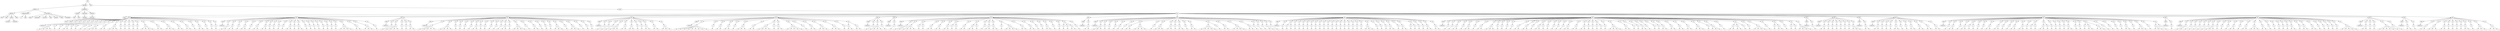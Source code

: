 digraph Tree {
	"t0" [label = "TEI"];
	"t1" [label = "teiHeader"];
	"t2" [label = "fileDesc"];
	"t3" [label = "titleStmt"];
	"t4" [label = "title"];
	"t5" [label = "title"];
	"t6" [label = "author"];
	"t7" [label = "surname"];
	"t8" [label = "forename"];
	"t9" [label = "date"];
	"t10" [label = "publicationStmt"];
	"t11" [label = "p"];
	"t12" [label = "idno"];
	"t13" [label = "sourceDesc"];
	"t14" [label = "genre"];
	"t15" [label = "inspiration"];
	"t16" [label = "structure"];
	"t17" [label = "type"];
	"t18" [label = "periode"];
	"t19" [label = "taille"];
	"t20" [label = "permalien"];
	"t21" [label = "profileDesc"];
	"t22" [label = "creation"];
	"t23" [label = "date"];
	"t24" [label = "date"];
	"t25" [label = "langUsage"];
	"t26" [label = "language"];
	"t27" [label = "textClass"];
	"t28" [label = "keywords"];
	"t29" [label = "term"];
	"t30" [label = "text"];
	"t31" [label = "body"];
	"t32" [label = "div1"];
	"t33" [label = "head"];
	"t34" [label = "div2"];
	"t35" [label = "head"];
	"t36" [label = "listPerson"];
	"t37" [label = "sp"];
	"t38" [label = "p"];
	"t39" [label = "s"];
	"t40" [label = "s"];
	"t41" [label = "s"];
	"t42" [label = "s"];
	"t43" [label = "sp"];
	"t44" [label = "p"];
	"t45" [label = "s"];
	"t46" [label = "sp"];
	"t47" [label = "p"];
	"t48" [label = "s"];
	"t49" [label = "sp"];
	"t50" [label = "p"];
	"t51" [label = "s"];
	"t52" [label = "s"];
	"t53" [label = "sp"];
	"t54" [label = "p"];
	"t55" [label = "s"];
	"t56" [label = "sp"];
	"t57" [label = "p"];
	"t58" [label = "s"];
	"t59" [label = "sp"];
	"t60" [label = "p"];
	"t61" [label = "s"];
	"t62" [label = "sp"];
	"t63" [label = "p"];
	"t64" [label = "s"];
	"t65" [label = "sp"];
	"t66" [label = "p"];
	"t67" [label = "s"];
	"t68" [label = "s"];
	"t69" [label = "s"];
	"t70" [label = "sp"];
	"t71" [label = "p"];
	"t72" [label = "s"];
	"t73" [label = "s"];
	"t74" [label = "sp"];
	"t75" [label = "p"];
	"t76" [label = "s"];
	"t77" [label = "s"];
	"t78" [label = "s"];
	"t79" [label = "sp"];
	"t80" [label = "p"];
	"t81" [label = "s"];
	"t82" [label = "sp"];
	"t83" [label = "p"];
	"t84" [label = "s"];
	"t85" [label = "sp"];
	"t86" [label = "p"];
	"t87" [label = "s"];
	"t88" [label = "sp"];
	"t89" [label = "p"];
	"t90" [label = "s"];
	"t91" [label = "sp"];
	"t92" [label = "p"];
	"t93" [label = "s"];
	"t94" [label = "sp"];
	"t95" [label = "p"];
	"t96" [label = "s"];
	"t97" [label = "s"];
	"t98" [label = "s"];
	"t99" [label = "s"];
	"t100" [label = "sp"];
	"t101" [label = "p"];
	"t102" [label = "s"];
	"t103" [label = "s"];
	"t104" [label = "sp"];
	"t105" [label = "p"];
	"t106" [label = "s"];
	"t107" [label = "s"];
	"t108" [label = "s"];
	"t109" [label = "sp"];
	"t110" [label = "p"];
	"t111" [label = "s"];
	"t112" [label = "s"];
	"t113" [label = "sp"];
	"t114" [label = "p"];
	"t115" [label = "s"];
	"t116" [label = "s"];
	"t117" [label = "sp"];
	"t118" [label = "p"];
	"t119" [label = "s"];
	"t120" [label = "sp"];
	"t121" [label = "p"];
	"t122" [label = "s"];
	"t123" [label = "s"];
	"t124" [label = "sp"];
	"t125" [label = "p"];
	"t126" [label = "s"];
	"t127" [label = "sp"];
	"t128" [label = "p"];
	"t129" [label = "s"];
	"t130" [label = "sp"];
	"t131" [label = "p"];
	"t132" [label = "s"];
	"t133" [label = "div2"];
	"t134" [label = "head"];
	"t135" [label = "listPerson"];
	"t136" [label = "sp"];
	"t137" [label = "p"];
	"t138" [label = "s"];
	"t139" [label = "s"];
	"t140" [label = "sp"];
	"t141" [label = "p"];
	"t142" [label = "s"];
	"t143" [label = "s"];
	"t144" [label = "sp"];
	"t145" [label = "p"];
	"t146" [label = "s"];
	"t147" [label = "sp"];
	"t148" [label = "p"];
	"t149" [label = "s"];
	"t150" [label = "s"];
	"t151" [label = "sp"];
	"t152" [label = "p"];
	"t153" [label = "s"];
	"t154" [label = "sp"];
	"t155" [label = "p"];
	"t156" [label = "s"];
	"t157" [label = "s"];
	"t158" [label = "sp"];
	"t159" [label = "p"];
	"t160" [label = "s"];
	"t161" [label = "s"];
	"t162" [label = "sp"];
	"t163" [label = "p"];
	"t164" [label = "s"];
	"t165" [label = "sp"];
	"t166" [label = "p"];
	"t167" [label = "s"];
	"t168" [label = "sp"];
	"t169" [label = "p"];
	"t170" [label = "s"];
	"t171" [label = "sp"];
	"t172" [label = "p"];
	"t173" [label = "s"];
	"t174" [label = "sp"];
	"t175" [label = "p"];
	"t176" [label = "s"];
	"t177" [label = "s"];
	"t178" [label = "sp"];
	"t179" [label = "p"];
	"t180" [label = "s"];
	"t181" [label = "sp"];
	"t182" [label = "p"];
	"t183" [label = "s"];
	"t184" [label = "s"];
	"t185" [label = "sp"];
	"t186" [label = "p"];
	"t187" [label = "s"];
	"t188" [label = "sp"];
	"t189" [label = "p"];
	"t190" [label = "s"];
	"t191" [label = "sp"];
	"t192" [label = "p"];
	"t193" [label = "s"];
	"t194" [label = "sp"];
	"t195" [label = "p"];
	"t196" [label = "s"];
	"t197" [label = "sp"];
	"t198" [label = "p"];
	"t199" [label = "s"];
	"t200" [label = "sp"];
	"t201" [label = "p"];
	"t202" [label = "s"];
	"t203" [label = "sp"];
	"t204" [label = "p"];
	"t205" [label = "s"];
	"t206" [label = "sp"];
	"t207" [label = "p"];
	"t208" [label = "s"];
	"t209" [label = "sp"];
	"t210" [label = "p"];
	"t211" [label = "s"];
	"t212" [label = "s"];
	"t213" [label = "s"];
	"t214" [label = "s"];
	"t215" [label = "sp"];
	"t216" [label = "p"];
	"t217" [label = "s"];
	"t218" [label = "s"];
	"t219" [label = "sp"];
	"t220" [label = "p"];
	"t221" [label = "s"];
	"t222" [label = "s"];
	"t223" [label = "s"];
	"t224" [label = "sp"];
	"t225" [label = "p"];
	"t226" [label = "s"];
	"t227" [label = "div2"];
	"t228" [label = "head"];
	"t229" [label = "listPerson"];
	"t230" [label = "sp"];
	"t231" [label = "p"];
	"t232" [label = "s"];
	"t233" [label = "sp"];
	"t234" [label = "p"];
	"t235" [label = "s"];
	"t236" [label = "s"];
	"t237" [label = "s"];
	"t238" [label = "s"];
	"t239" [label = "sp"];
	"t240" [label = "p"];
	"t241" [label = "s"];
	"t242" [label = "sp"];
	"t243" [label = "p"];
	"t244" [label = "s"];
	"t245" [label = "sp"];
	"t246" [label = "p"];
	"t247" [label = "s"];
	"t248" [label = "s"];
	"t249" [label = "div2"];
	"t250" [label = "head"];
	"t251" [label = "listPerson"];
	"t252" [label = "sp"];
	"t253" [label = "p"];
	"t254" [label = "s"];
	"t255" [label = "s"];
	"t256" [label = "s"];
	"t257" [label = "s"];
	"t258" [label = "s"];
	"t259" [label = "sp"];
	"t260" [label = "p"];
	"t261" [label = "s"];
	"t262" [label = "s"];
	"t263" [label = "s"];
	"t264" [label = "s"];
	"t265" [label = "sp"];
	"t266" [label = "p"];
	"t267" [label = "s"];
	"t268" [label = "sp"];
	"t269" [label = "p"];
	"t270" [label = "s"];
	"t271" [label = "sp"];
	"t272" [label = "p"];
	"t273" [label = "s"];
	"t274" [label = "sp"];
	"t275" [label = "p"];
	"t276" [label = "s"];
	"t277" [label = "sp"];
	"t278" [label = "p"];
	"t279" [label = "s"];
	"t280" [label = "s"];
	"t281" [label = "sp"];
	"t282" [label = "p"];
	"t283" [label = "s"];
	"t284" [label = "sp"];
	"t285" [label = "p"];
	"t286" [label = "s"];
	"t287" [label = "sp"];
	"t288" [label = "p"];
	"t289" [label = "s"];
	"t290" [label = "sp"];
	"t291" [label = "p"];
	"t292" [label = "s"];
	"t293" [label = "sp"];
	"t294" [label = "p"];
	"t295" [label = "s"];
	"t296" [label = "sp"];
	"t297" [label = "p"];
	"t298" [label = "s"];
	"t299" [label = "s"];
	"t300" [label = "sp"];
	"t301" [label = "p"];
	"t302" [label = "s"];
	"t303" [label = "sp"];
	"t304" [label = "p"];
	"t305" [label = "s"];
	"t306" [label = "s"];
	"t307" [label = "s"];
	"t308" [label = "s"];
	"t309" [label = "sp"];
	"t310" [label = "p"];
	"t311" [label = "s"];
	"t312" [label = "sp"];
	"t313" [label = "p"];
	"t314" [label = "s"];
	"t315" [label = "s"];
	"t316" [label = "sp"];
	"t317" [label = "p"];
	"t318" [label = "s"];
	"t319" [label = "sp"];
	"t320" [label = "p"];
	"t321" [label = "s"];
	"t322" [label = "sp"];
	"t323" [label = "p"];
	"t324" [label = "s"];
	"t325" [label = "sp"];
	"t326" [label = "p"];
	"t327" [label = "s"];
	"t328" [label = "s"];
	"t329" [label = "s"];
	"t330" [label = "sp"];
	"t331" [label = "p"];
	"t332" [label = "s"];
	"t333" [label = "sp"];
	"t334" [label = "p"];
	"t335" [label = "s"];
	"t336" [label = "s"];
	"t337" [label = "s"];
	"t338" [label = "sp"];
	"t339" [label = "p"];
	"t340" [label = "s"];
	"t341" [label = "sp"];
	"t342" [label = "p"];
	"t343" [label = "s"];
	"t344" [label = "sp"];
	"t345" [label = "p"];
	"t346" [label = "s"];
	"t347" [label = "div2"];
	"t348" [label = "head"];
	"t349" [label = "listPerson"];
	"t350" [label = "sp"];
	"t351" [label = "p"];
	"t352" [label = "s"];
	"t353" [label = "sp"];
	"t354" [label = "p"];
	"t355" [label = "s"];
	"t356" [label = "sp"];
	"t357" [label = "p"];
	"t358" [label = "s"];
	"t359" [label = "sp"];
	"t360" [label = "p"];
	"t361" [label = "s"];
	"t362" [label = "s"];
	"t363" [label = "s"];
	"t364" [label = "sp"];
	"t365" [label = "p"];
	"t366" [label = "s"];
	"t367" [label = "s"];
	"t368" [label = "sp"];
	"t369" [label = "p"];
	"t370" [label = "s"];
	"t371" [label = "s"];
	"t372" [label = "sp"];
	"t373" [label = "p"];
	"t374" [label = "s"];
	"t375" [label = "sp"];
	"t376" [label = "p"];
	"t377" [label = "s"];
	"t378" [label = "sp"];
	"t379" [label = "p"];
	"t380" [label = "s"];
	"t381" [label = "s"];
	"t382" [label = "sp"];
	"t383" [label = "p"];
	"t384" [label = "s"];
	"t385" [label = "s"];
	"t386" [label = "sp"];
	"t387" [label = "p"];
	"t388" [label = "s"];
	"t389" [label = "s"];
	"t390" [label = "s"];
	"t391" [label = "div2"];
	"t392" [label = "head"];
	"t393" [label = "listPerson"];
	"t394" [label = "sp"];
	"t395" [label = "p"];
	"t396" [label = "s"];
	"t397" [label = "s"];
	"t398" [label = "s"];
	"t399" [label = "s"];
	"t400" [label = "s"];
	"t401" [label = "s"];
	"t402" [label = "s"];
	"t403" [label = "s"];
	"t404" [label = "s"];
	"t405" [label = "sp"];
	"t406" [label = "p"];
	"t407" [label = "s"];
	"t408" [label = "sp"];
	"t409" [label = "p"];
	"t410" [label = "s"];
	"t411" [label = "s"];
	"t412" [label = "sp"];
	"t413" [label = "p"];
	"t414" [label = "s"];
	"t415" [label = "s"];
	"t416" [label = "sp"];
	"t417" [label = "p"];
	"t418" [label = "s"];
	"t419" [label = "sp"];
	"t420" [label = "p"];
	"t421" [label = "s"];
	"t422" [label = "s"];
	"t423" [label = "s"];
	"t424" [label = "sp"];
	"t425" [label = "p"];
	"t426" [label = "s"];
	"t427" [label = "s"];
	"t428" [label = "sp"];
	"t429" [label = "p"];
	"t430" [label = "s"];
	"t431" [label = "s"];
	"t432" [label = "s"];
	"t433" [label = "s"];
	"t434" [label = "p"];
	"t435" [label = "s"];
	"t436" [label = "sp"];
	"t437" [label = "p"];
	"t438" [label = "s"];
	"t439" [label = "s"];
	"t440" [label = "sp"];
	"t441" [label = "p"];
	"t442" [label = "s"];
	"t443" [label = "s"];
	"t444" [label = "s"];
	"t445" [label = "s"];
	"t446" [label = "s"];
	"t447" [label = "sp"];
	"t448" [label = "p"];
	"t449" [label = "s"];
	"t450" [label = "sp"];
	"t451" [label = "p"];
	"t452" [label = "s"];
	"t453" [label = "s"];
	"t454" [label = "sp"];
	"t455" [label = "p"];
	"t456" [label = "s"];
	"t457" [label = "s"];
	"t458" [label = "s"];
	"t459" [label = "sp"];
	"t460" [label = "p"];
	"t461" [label = "s"];
	"t462" [label = "s"];
	"t463" [label = "s"];
	"t464" [label = "sp"];
	"t465" [label = "p"];
	"t466" [label = "s"];
	"t467" [label = "sp"];
	"t468" [label = "p"];
	"t469" [label = "s"];
	"t470" [label = "s"];
	"t471" [label = "p"];
	"t472" [label = "s"];
	"t473" [label = "s"];
	"t474" [label = "div2"];
	"t475" [label = "head"];
	"t476" [label = "listPerson"];
	"t477" [label = "sp"];
	"t478" [label = "p"];
	"t479" [label = "s"];
	"t480" [label = "sp"];
	"t481" [label = "p"];
	"t482" [label = "s"];
	"t483" [label = "s"];
	"t484" [label = "s"];
	"t485" [label = "s"];
	"t486" [label = "sp"];
	"t487" [label = "p"];
	"t488" [label = "s"];
	"t489" [label = "div2"];
	"t490" [label = "head"];
	"t491" [label = "listPerson"];
	"t492" [label = "sp"];
	"t493" [label = "p"];
	"t494" [label = "s"];
	"t495" [label = "div2"];
	"t496" [label = "head"];
	"t497" [label = "listPerson"];
	"t498" [label = "sp"];
	"t499" [label = "p"];
	"t500" [label = "s"];
	"t501" [label = "s"];
	"t502" [label = "sp"];
	"t503" [label = "p"];
	"t504" [label = "s"];
	"t505" [label = "s"];
	"t506" [label = "s"];
	"t507" [label = "s"];
	"t508" [label = "sp"];
	"t509" [label = "p"];
	"t510" [label = "s"];
	"t511" [label = "p"];
	"t512" [label = "s"];
	"t513" [label = "sp"];
	"t514" [label = "p"];
	"t515" [label = "s"];
	"t516" [label = "s"];
	"t517" [label = "sp"];
	"t518" [label = "p"];
	"t519" [label = "s"];
	"t520" [label = "s"];
	"t521" [label = "sp"];
	"t522" [label = "p"];
	"t523" [label = "s"];
	"t524" [label = "s"];
	"t525" [label = "sp"];
	"t526" [label = "p"];
	"t527" [label = "s"];
	"t528" [label = "p"];
	"t529" [label = "s"];
	"t530" [label = "sp"];
	"t531" [label = "p"];
	"t532" [label = "s"];
	"t533" [label = "s"];
	"t534" [label = "sp"];
	"t535" [label = "p"];
	"t536" [label = "s"];
	"t537" [label = "s"];
	"t538" [label = "p"];
	"t539" [label = "s"];
	"t540" [label = "sp"];
	"t541" [label = "p"];
	"t542" [label = "s"];
	"t543" [label = "sp"];
	"t544" [label = "p"];
	"t545" [label = "s"];
	"t546" [label = "s"];
	"t547" [label = "sp"];
	"t548" [label = "p"];
	"t549" [label = "s"];
	"t550" [label = "s"];
	"t551" [label = "sp"];
	"t552" [label = "p"];
	"t553" [label = "s"];
	"t554" [label = "p"];
	"t555" [label = "s"];
	"t556" [label = "s"];
	"t557" [label = "s"];
	"t558" [label = "s"];
	"t559" [label = "sp"];
	"t560" [label = "p"];
	"t561" [label = "s"];
	"t562" [label = "s"];
	"t563" [label = "sp"];
	"t564" [label = "p"];
	"t565" [label = "s"];
	"t566" [label = "s"];
	"t567" [label = "sp"];
	"t568" [label = "p"];
	"t569" [label = "s"];
	"t570" [label = "sp"];
	"t571" [label = "p"];
	"t572" [label = "s"];
	"t573" [label = "sp"];
	"t574" [label = "p"];
	"t575" [label = "s"];
	"t576" [label = "s"];
	"t577" [label = "sp"];
	"t578" [label = "p"];
	"t579" [label = "s"];
	"t580" [label = "sp"];
	"t581" [label = "p"];
	"t582" [label = "s"];
	"t583" [label = "sp"];
	"t584" [label = "p"];
	"t585" [label = "s"];
	"t586" [label = "p"];
	"t587" [label = "s"];
	"t588" [label = "p"];
	"t589" [label = "s"];
	"t590" [label = "s"];
	"t591" [label = "sp"];
	"t592" [label = "p"];
	"t593" [label = "s"];
	"t594" [label = "div2"];
	"t595" [label = "head"];
	"t596" [label = "listPerson"];
	"t597" [label = "sp"];
	"t598" [label = "p"];
	"t599" [label = "s"];
	"t600" [label = "s"];
	"t601" [label = "div2"];
	"t602" [label = "head"];
	"t603" [label = "listPerson"];
	"t604" [label = "sp"];
	"t605" [label = "p"];
	"t606" [label = "s"];
	"t607" [label = "s"];
	"t608" [label = "s"];
	"t609" [label = "sp"];
	"t610" [label = "p"];
	"t611" [label = "s"];
	"t612" [label = "sp"];
	"t613" [label = "p"];
	"t614" [label = "s"];
	"t615" [label = "sp"];
	"t616" [label = "p"];
	"t617" [label = "s"];
	"t618" [label = "sp"];
	"t619" [label = "p"];
	"t620" [label = "s"];
	"t621" [label = "sp"];
	"t622" [label = "p"];
	"t623" [label = "s"];
	"t624" [label = "sp"];
	"t625" [label = "p"];
	"t626" [label = "s"];
	"t627" [label = "s"];
	"t628" [label = "p"];
	"t629" [label = "s"];
	"t630" [label = "s"];
	"t631" [label = "s"];
	"t632" [label = "s"];
	"t633" [label = "sp"];
	"t634" [label = "p"];
	"t635" [label = "s"];
	"t636" [label = "sp"];
	"t637" [label = "p"];
	"t638" [label = "s"];
	"t639" [label = "s"];
	"t640" [label = "s"];
	"t641" [label = "sp"];
	"t642" [label = "p"];
	"t643" [label = "s"];
	"t644" [label = "s"];
	"t645" [label = "sp"];
	"t646" [label = "p"];
	"t647" [label = "s"];
	"t648" [label = "sp"];
	"t649" [label = "p"];
	"t650" [label = "s"];
	"t651" [label = "s"];
	"t652" [label = "sp"];
	"t653" [label = "p"];
	"t654" [label = "s"];
	"t655" [label = "sp"];
	"t656" [label = "p"];
	"t657" [label = "s"];
	"t658" [label = "s"];
	"t659" [label = "sp"];
	"t660" [label = "p"];
	"t661" [label = "s"];
	"t662" [label = "s"];
	"t663" [label = "s"];
	"t664" [label = "s"];
	"t665" [label = "s"];
	"t666" [label = "p"];
	"t667" [label = "s"];
	"t668" [label = "sp"];
	"t669" [label = "p"];
	"t670" [label = "s"];
	"t671" [label = "s"];
	"t672" [label = "sp"];
	"t673" [label = "p"];
	"t674" [label = "s"];
	"t675" [label = "s"];
	"t676" [label = "s"];
	"t677" [label = "s"];
	"t678" [label = "sp"];
	"t679" [label = "p"];
	"t680" [label = "s"];
	"t681" [label = "s"];
	"t682" [label = "sp"];
	"t683" [label = "p"];
	"t684" [label = "s"];
	"t685" [label = "sp"];
	"t686" [label = "p"];
	"t687" [label = "s"];
	"t688" [label = "sp"];
	"t689" [label = "p"];
	"t690" [label = "s"];
	"t691" [label = "sp"];
	"t692" [label = "p"];
	"t693" [label = "s"];
	"t694" [label = "s"];
	"t695" [label = "sp"];
	"t696" [label = "p"];
	"t697" [label = "s"];
	"t698" [label = "div2"];
	"t699" [label = "head"];
	"t700" [label = "listPerson"];
	"t701" [label = "sp"];
	"t702" [label = "p"];
	"t703" [label = "s"];
	"t704" [label = "sp"];
	"t705" [label = "p"];
	"t706" [label = "s"];
	"t707" [label = "p"];
	"t708" [label = "s"];
	"t709" [label = "sp"];
	"t710" [label = "p"];
	"t711" [label = "s"];
	"t712" [label = "sp"];
	"t713" [label = "p"];
	"t714" [label = "s"];
	"t715" [label = "sp"];
	"t716" [label = "p"];
	"t717" [label = "s"];
	"t718" [label = "sp"];
	"t719" [label = "p"];
	"t720" [label = "s"];
	"t721" [label = "sp"];
	"t722" [label = "p"];
	"t723" [label = "s"];
	"t724" [label = "sp"];
	"t725" [label = "p"];
	"t726" [label = "s"];
	"t727" [label = "sp"];
	"t728" [label = "p"];
	"t729" [label = "s"];
	"t730" [label = "sp"];
	"t731" [label = "p"];
	"t732" [label = "s"];
	"t733" [label = "sp"];
	"t734" [label = "p"];
	"t735" [label = "s"];
	"t736" [label = "sp"];
	"t737" [label = "p"];
	"t738" [label = "s"];
	"t739" [label = "sp"];
	"t740" [label = "p"];
	"t741" [label = "s"];
	"t742" [label = "sp"];
	"t743" [label = "p"];
	"t744" [label = "s"];
	"t745" [label = "sp"];
	"t746" [label = "p"];
	"t747" [label = "s"];
	"t748" [label = "sp"];
	"t749" [label = "p"];
	"t750" [label = "s"];
	"t751" [label = "sp"];
	"t752" [label = "p"];
	"t753" [label = "s"];
	"t754" [label = "sp"];
	"t755" [label = "p"];
	"t756" [label = "s"];
	"t757" [label = "sp"];
	"t758" [label = "p"];
	"t759" [label = "s"];
	"t760" [label = "sp"];
	"t761" [label = "p"];
	"t762" [label = "s"];
	"t763" [label = "s"];
	"t764" [label = "s"];
	"t765" [label = "sp"];
	"t766" [label = "p"];
	"t767" [label = "s"];
	"t768" [label = "sp"];
	"t769" [label = "p"];
	"t770" [label = "s"];
	"t771" [label = "sp"];
	"t772" [label = "p"];
	"t773" [label = "s"];
	"t774" [label = "sp"];
	"t775" [label = "p"];
	"t776" [label = "s"];
	"t777" [label = "s"];
	"t778" [label = "sp"];
	"t779" [label = "p"];
	"t780" [label = "s"];
	"t781" [label = "sp"];
	"t782" [label = "p"];
	"t783" [label = "s"];
	"t784" [label = "s"];
	"t785" [label = "sp"];
	"t786" [label = "p"];
	"t787" [label = "s"];
	"t788" [label = "p"];
	"t789" [label = "s"];
	"t790" [label = "sp"];
	"t791" [label = "p"];
	"t792" [label = "s"];
	"t793" [label = "sp"];
	"t794" [label = "p"];
	"t795" [label = "s"];
	"t796" [label = "sp"];
	"t797" [label = "p"];
	"t798" [label = "s"];
	"t799" [label = "s"];
	"t800" [label = "sp"];
	"t801" [label = "p"];
	"t802" [label = "s"];
	"t803" [label = "s"];
	"t804" [label = "div2"];
	"t805" [label = "head"];
	"t806" [label = "listPerson"];
	"t807" [label = "sp"];
	"t808" [label = "p"];
	"t809" [label = "s"];
	"t810" [label = "sp"];
	"t811" [label = "p"];
	"t812" [label = "s"];
	"t813" [label = "sp"];
	"t814" [label = "p"];
	"t815" [label = "s"];
	"t816" [label = "s"];
	"t817" [label = "sp"];
	"t818" [label = "p"];
	"t819" [label = "s"];
	"t820" [label = "sp"];
	"t821" [label = "p"];
	"t822" [label = "s"];
	"t823" [label = "s"];
	"t824" [label = "sp"];
	"t825" [label = "p"];
	"t826" [label = "s"];
	"t827" [label = "sp"];
	"t828" [label = "p"];
	"t829" [label = "s"];
	"t830" [label = "s"];
	"t831" [label = "sp"];
	"t832" [label = "p"];
	"t833" [label = "s"];
	"t834" [label = "s"];
	"t835" [label = "s"];
	"t836" [label = "sp"];
	"t837" [label = "p"];
	"t838" [label = "s"];
	"t839" [label = "sp"];
	"t840" [label = "p"];
	"t841" [label = "s"];
	"t842" [label = "sp"];
	"t843" [label = "p"];
	"t844" [label = "s"];
	"t845" [label = "sp"];
	"t846" [label = "p"];
	"t847" [label = "s"];
	"t848" [label = "sp"];
	"t849" [label = "p"];
	"t850" [label = "s"];
	"t851" [label = "s"];
	"t852" [label = "sp"];
	"t853" [label = "p"];
	"t854" [label = "s"];
	"t855" [label = "s"];
	"t856" [label = "sp"];
	"t857" [label = "p"];
	"t858" [label = "s"];
	"t859" [label = "sp"];
	"t860" [label = "p"];
	"t861" [label = "s"];
	"t862" [label = "s"];
	"t863" [label = "p"];
	"t864" [label = "s"];
	"t865" [label = "sp"];
	"t866" [label = "p"];
	"t867" [label = "s"];
	"t868" [label = "sp"];
	"t869" [label = "p"];
	"t870" [label = "s"];
	"t871" [label = "sp"];
	"t872" [label = "p"];
	"t873" [label = "s"];
	"t874" [label = "sp"];
	"t875" [label = "p"];
	"t876" [label = "s"];
	"t877" [label = "sp"];
	"t878" [label = "p"];
	"t879" [label = "s"];
	"t880" [label = "s"];
	"t881" [label = "sp"];
	"t882" [label = "p"];
	"t883" [label = "s"];
	"t884" [label = "s"];
	"t885" [label = "sp"];
	"t886" [label = "p"];
	"t887" [label = "s"];
	"t888" [label = "s"];
	"t889" [label = "sp"];
	"t890" [label = "p"];
	"t891" [label = "s"];
	"t892" [label = "sp"];
	"t893" [label = "p"];
	"t894" [label = "s"];
	"t895" [label = "sp"];
	"t896" [label = "p"];
	"t897" [label = "s"];
	"t898" [label = "p"];
	"t899" [label = "s"];
	"t900" [label = "sp"];
	"t901" [label = "p"];
	"t902" [label = "s"];
	"t903" [label = "sp"];
	"t904" [label = "p"];
	"t905" [label = "s"];
	"t906" [label = "s"];
	"t907" [label = "s"];
	"t908" [label = "s"];
	"t909" [label = "sp"];
	"t910" [label = "p"];
	"t911" [label = "s"];
	"t912" [label = "s"];
	"t913" [label = "sp"];
	"t914" [label = "p"];
	"t915" [label = "s"];
	"t916" [label = "sp"];
	"t917" [label = "p"];
	"t918" [label = "s"];
	"t919" [label = "sp"];
	"t920" [label = "p"];
	"t921" [label = "s"];
	"t922" [label = "s"];
	"t923" [label = "sp"];
	"t924" [label = "p"];
	"t925" [label = "s"];
	"t926" [label = "sp"];
	"t927" [label = "p"];
	"t928" [label = "s"];
	"t929" [label = "sp"];
	"t930" [label = "p"];
	"t931" [label = "s"];
	"t932" [label = "sp"];
	"t933" [label = "p"];
	"t934" [label = "s"];
	"t935" [label = "s"];
	"t936" [label = "sp"];
	"t937" [label = "p"];
	"t938" [label = "s"];
	"t939" [label = "s"];
	"t940" [label = "sp"];
	"t941" [label = "p"];
	"t942" [label = "s"];
	"t943" [label = "s"];
	"t944" [label = "sp"];
	"t945" [label = "p"];
	"t946" [label = "s"];
	"t947" [label = "s"];
	"t948" [label = "sp"];
	"t949" [label = "p"];
	"t950" [label = "s"];
	"t951" [label = "s"];
	"t952" [label = "s"];
	"t953" [label = "sp"];
	"t954" [label = "p"];
	"t955" [label = "s"];
	"t956" [label = "sp"];
	"t957" [label = "p"];
	"t958" [label = "s"];
	"t959" [label = "s"];
	"t960" [label = "s"];
	"t961" [label = "sp"];
	"t962" [label = "p"];
	"t963" [label = "s"];
	"t964" [label = "sp"];
	"t965" [label = "p"];
	"t966" [label = "s"];
	"t967" [label = "s"];
	"t968" [label = "p"];
	"t969" [label = "s"];
	"t970" [label = "s"];
	"t971" [label = "p"];
	"t972" [label = "s"];
	"t973" [label = "sp"];
	"t974" [label = "p"];
	"t975" [label = "s"];
	"t976" [label = "sp"];
	"t977" [label = "p"];
	"t978" [label = "s"];
	"t979" [label = "s"];
	"t980" [label = "s"];
	"t981" [label = "s"];
	"t982" [label = "sp"];
	"t983" [label = "p"];
	"t984" [label = "s"];
	"t985" [label = "sp"];
	"t986" [label = "p"];
	"t987" [label = "s"];
	"t988" [label = "p"];
	"t989" [label = "s"];
	"t990" [label = "s"];
	"t991" [label = "sp"];
	"t992" [label = "p"];
	"t993" [label = "s"];
	"t994" [label = "sp"];
	"t995" [label = "p"];
	"t996" [label = "s"];
	"t997" [label = "p"];
	"t998" [label = "s"];
	"t999" [label = "sp"];
	"t1000" [label = "p"];
	"t1001" [label = "s"];
	"t1002" [label = "s"];
	"t1003" [label = "s"];
	"t1004" [label = "s"];
	"t1005" [label = "div2"];
	"t1006" [label = "head"];
	"t1007" [label = "listPerson"];
	"t1008" [label = "sp"];
	"t1009" [label = "p"];
	"t1010" [label = "s"];
	"t1011" [label = "div2"];
	"t1012" [label = "head"];
	"t1013" [label = "listPerson"];
	"t1014" [label = "sp"];
	"t1015" [label = "p"];
	"t1016" [label = "s"];
	"t1017" [label = "s"];
	"t1018" [label = "sp"];
	"t1019" [label = "p"];
	"t1020" [label = "s"];
	"t1021" [label = "sp"];
	"t1022" [label = "p"];
	"t1023" [label = "s"];
	"t1024" [label = "sp"];
	"t1025" [label = "p"];
	"t1026" [label = "s"];
	"t1027" [label = "sp"];
	"t1028" [label = "p"];
	"t1029" [label = "s"];
	"t1030" [label = "sp"];
	"t1031" [label = "p"];
	"t1032" [label = "s"];
	"t1033" [label = "sp"];
	"t1034" [label = "p"];
	"t1035" [label = "s"];
	"t1036" [label = "sp"];
	"t1037" [label = "p"];
	"t1038" [label = "s"];
	"t1039" [label = "s"];
	"t1040" [label = "s"];
	"t1041" [label = "div2"];
	"t1042" [label = "head"];
	"t1043" [label = "listPerson"];
	"t1044" [label = "sp"];
	"t1045" [label = "p"];
	"t1046" [label = "s"];
	"t1047" [label = "s"];
	"t1048" [label = "div2"];
	"t1049" [label = "head"];
	"t1050" [label = "listPerson"];
	"t1051" [label = "sp"];
	"t1052" [label = "p"];
	"t1053" [label = "s"];
	"t1054" [label = "s"];
	"t1055" [label = "sp"];
	"t1056" [label = "p"];
	"t1057" [label = "s"];
	"t1058" [label = "sp"];
	"t1059" [label = "p"];
	"t1060" [label = "s"];
	"t1061" [label = "sp"];
	"t1062" [label = "p"];
	"t1063" [label = "s"];
	"t1064" [label = "sp"];
	"t1065" [label = "p"];
	"t1066" [label = "s"];
	"t1067" [label = "s"];
	"t1068" [label = "sp"];
	"t1069" [label = "p"];
	"t1070" [label = "s"];
	"t1071" [label = "sp"];
	"t1072" [label = "p"];
	"t1073" [label = "s"];
	"t1074" [label = "sp"];
	"t1075" [label = "p"];
	"t1076" [label = "s"];
	"t1077" [label = "s"];
	"t1078" [label = "sp"];
	"t1079" [label = "p"];
	"t1080" [label = "s"];
	"t1081" [label = "s"];
	"t1082" [label = "sp"];
	"t1083" [label = "p"];
	"t1084" [label = "s"];
	"t1085" [label = "s"];
	"t1086" [label = "sp"];
	"t1087" [label = "p"];
	"t1088" [label = "s"];
	"t1089" [label = "s"];
	"t1090" [label = "div2"];
	"t1091" [label = "head"];
	"t1092" [label = "listPerson"];
	"t1093" [label = "sp"];
	"t1094" [label = "p"];
	"t1095" [label = "s"];
	"t1096" [label = "sp"];
	"t1097" [label = "p"];
	"t1098" [label = "s"];
	"t1099" [label = "s"];
	"t1100" [label = "sp"];
	"t1101" [label = "p"];
	"t1102" [label = "s"];
	"t1103" [label = "sp"];
	"t1104" [label = "p"];
	"t1105" [label = "s"];
	"t1106" [label = "s"];
	"t1107" [label = "sp"];
	"t1108" [label = "p"];
	"t1109" [label = "s"];
	"t1110" [label = "p"];
	"t1111" [label = "s"];
	"t1112" [label = "sp"];
	"t1113" [label = "p"];
	"t1114" [label = "s"];
	"t1115" [label = "sp"];
	"t1116" [label = "p"];
	"t1117" [label = "s"];
	"t1118" [label = "sp"];
	"t1119" [label = "p"];
	"t1120" [label = "s"];
	"t1121" [label = "s"];
	"t1122" [label = "sp"];
	"t1123" [label = "p"];
	"t1124" [label = "s"];
	"t1125" [label = "s"];
	"t1126" [label = "sp"];
	"t1127" [label = "p"];
	"t1128" [label = "s"];
	"t1129" [label = "sp"];
	"t1130" [label = "p"];
	"t1131" [label = "s"];
	"t1132" [label = "sp"];
	"t1133" [label = "p"];
	"t1134" [label = "s"];
	"t1135" [label = "s"];
	"t1136" [label = "sp"];
	"t1137" [label = "p"];
	"t1138" [label = "s"];
	"t1139" [label = "s"];
	"t1140" [label = "sp"];
	"t1141" [label = "p"];
	"t1142" [label = "s"];
	"t1143" [label = "sp"];
	"t1144" [label = "p"];
	"t1145" [label = "s"];
	"t1146" [label = "p"];
	"t1147" [label = "s"];
	"t1148" [label = "sp"];
	"t1149" [label = "p"];
	"t1150" [label = "s"];
	"t1151" [label = "s"];
	"t1152" [label = "p"];
	"t1153" [label = "s"];
	"t1154" [label = "sp"];
	"t1155" [label = "p"];
	"t1156" [label = "s"];
	"t1157" [label = "sp"];
	"t1158" [label = "p"];
	"t1159" [label = "s"];
	"t1160" [label = "sp"];
	"t1161" [label = "p"];
	"t1162" [label = "s"];
	"t1163" [label = "sp"];
	"t1164" [label = "p"];
	"t1165" [label = "s"];
	"t1166" [label = "sp"];
	"t1167" [label = "p"];
	"t1168" [label = "s"];
	"t1169" [label = "s"];
	"t1170" [label = "sp"];
	"t1171" [label = "p"];
	"t1172" [label = "s"];
	"t1173" [label = "sp"];
	"t1174" [label = "p"];
	"t1175" [label = "s"];
	"t1176" [label = "sp"];
	"t1177" [label = "p"];
	"t1178" [label = "s"];
	"t1179" [label = "p"];
	"t1180" [label = "s"];
	"t1181" [label = "s"];
	"t1182" [label = "p"];
	"t1183" [label = "s"];
	"t1184" [label = "s"];
	"t1185" [label = "s"];
	"t1186" [label = "sp"];
	"t1187" [label = "p"];
	"t1188" [label = "s"];
	"t1189" [label = "sp"];
	"t1190" [label = "p"];
	"t1191" [label = "s"];
	"t1192" [label = "sp"];
	"t1193" [label = "p"];
	"t1194" [label = "s"];
	"t1195" [label = "sp"];
	"t1196" [label = "p"];
	"t1197" [label = "s"];
	"t1198" [label = "sp"];
	"t1199" [label = "p"];
	"t1200" [label = "s"];
	"t1201" [label = "s"];
	"t1202" [label = "sp"];
	"t1203" [label = "p"];
	"t1204" [label = "s"];
	"t1205" [label = "sp"];
	"t1206" [label = "p"];
	"t1207" [label = "s"];
	"t1208" [label = "s"];
	"t1209" [label = "s"];
	"t1210" [label = "sp"];
	"t1211" [label = "p"];
	"t1212" [label = "s"];
	"t1213" [label = "sp"];
	"t1214" [label = "p"];
	"t1215" [label = "s"];
	"t1216" [label = "s"];
	"t1217" [label = "s"];
	"t1218" [label = "p"];
	"t1219" [label = "s"];
	"t1220" [label = "div2"];
	"t1221" [label = "head"];
	"t1222" [label = "listPerson"];
	"t1223" [label = "sp"];
	"t1224" [label = "p"];
	"t1225" [label = "s"];
	"t1226" [label = "div2"];
	"t1227" [label = "head"];
	"t1228" [label = "listPerson"];
	"t1229" [label = "sp"];
	"t1230" [label = "p"];
	"t1231" [label = "s"];
	"t1232" [label = "s"];
	"t1233" [label = "sp"];
	"t1234" [label = "p"];
	"t1235" [label = "s"];
	"t1236" [label = "sp"];
	"t1237" [label = "p"];
	"t1238" [label = "s"];
	"t1239" [label = "sp"];
	"t1240" [label = "p"];
	"t1241" [label = "s"];
	"t1242" [label = "sp"];
	"t1243" [label = "p"];
	"t1244" [label = "s"];
	"t1245" [label = "sp"];
	"t1246" [label = "p"];
	"t1247" [label = "s"];
	"t1248" [label = "sp"];
	"t1249" [label = "p"];
	"t1250" [label = "s"];
	"t1251" [label = "s"];
	"t1252" [label = "s"];
	"t1253" [label = "sp"];
	"t1254" [label = "p"];
	"t1255" [label = "s"];
	"t1256" [label = "sp"];
	"t1257" [label = "p"];
	"t1258" [label = "s"];
	"t1259" [label = "sp"];
	"t1260" [label = "p"];
	"t1261" [label = "s"];
	"t1262" [label = "sp"];
	"t1263" [label = "p"];
	"t1264" [label = "s"];
	"t1265" [label = "s"];
	"t1266" [label = "sp"];
	"t1267" [label = "p"];
	"t1268" [label = "s"];
	"t1269" [label = "sp"];
	"t1270" [label = "p"];
	"t1271" [label = "s"];
	"t1272" [label = "s"];
	"t1273" [label = "sp"];
	"t1274" [label = "p"];
	"t1275" [label = "s"];
	"t1276" [label = "s"];
	"t1277" [label = "s"];
	"t1278" [label = "sp"];
	"t1279" [label = "p"];
	"t1280" [label = "s"];
	"t1281" [label = "s"];
	"t1282" [label = "sp"];
	"t1283" [label = "p"];
	"t1284" [label = "s"];
	"t1285" [label = "sp"];
	"t1286" [label = "p"];
	"t1287" [label = "s"];
	"t1288" [label = "sp"];
	"t1289" [label = "p"];
	"t1290" [label = "s"];
	"t1291" [label = "sp"];
	"t1292" [label = "p"];
	"t1293" [label = "s"];
	"t1294" [label = "sp"];
	"t1295" [label = "p"];
	"t1296" [label = "s"];
	"t1297" [label = "sp"];
	"t1298" [label = "p"];
	"t1299" [label = "s"];
	"t1300" [label = "s"];
	"t1301" [label = "sp"];
	"t1302" [label = "p"];
	"t1303" [label = "s"];
	"t1304" [label = "sp"];
	"t1305" [label = "p"];
	"t1306" [label = "s"];
	"t1307" [label = "s"];
	"t1308" [label = "sp"];
	"t1309" [label = "p"];
	"t1310" [label = "s"];
	"t1311" [label = "s"];
	"t1312" [label = "sp"];
	"t1313" [label = "p"];
	"t1314" [label = "s"];
	"t1315" [label = "sp"];
	"t1316" [label = "p"];
	"t1317" [label = "s"];
	"t1318" [label = "sp"];
	"t1319" [label = "p"];
	"t1320" [label = "s"];
	"t1321" [label = "sp"];
	"t1322" [label = "p"];
	"t1323" [label = "s"];
	"t1324" [label = "sp"];
	"t1325" [label = "p"];
	"t1326" [label = "s"];
	"t1327" [label = "sp"];
	"t1328" [label = "p"];
	"t1329" [label = "s"];
	"t1330" [label = "s"];
	"t1331" [label = "s"];
	"t1332" [label = "s"];
	"t1333" [label = "s"];
	"t1334" [label = "div2"];
	"t1335" [label = "head"];
	"t1336" [label = "listPerson"];
	"t1337" [label = "sp"];
	"t1338" [label = "p"];
	"t1339" [label = "s"];
	"t1340" [label = "s"];
	"t1341" [label = "sp"];
	"t1342" [label = "p"];
	"t1343" [label = "s"];
	"t1344" [label = "sp"];
	"t1345" [label = "p"];
	"t1346" [label = "s"];
	"t1347" [label = "sp"];
	"t1348" [label = "p"];
	"t1349" [label = "s"];
	"t1350" [label = "s"];
	"t1351" [label = "s"];
	"t1352" [label = "s"];
	"t1353" [label = "s"];
	"t1354" [label = "s"];
	"t1355" [label = "sp"];
	"t1356" [label = "p"];
	"t1357" [label = "s"];
	"t1358" [label = "div2"];
	"t1359" [label = "head"];
	"t1360" [label = "listPerson"];
	"t1361" [label = "sp"];
	"t1362" [label = "p"];
	"t1363" [label = "s"];
	"t1364" [label = "s"];
	"t1365" [label = "sp"];
	"t1366" [label = "p"];
	"t1367" [label = "s"];
	"t1368" [label = "div2"];
	"t1369" [label = "head"];
	"t1370" [label = "listPerson"];
	"t1371" [label = "sp"];
	"t1372" [label = "p"];
	"t1373" [label = "s"];
	"t1374" [label = "s"];
	"t1375" [label = "sp"];
	"t1376" [label = "p"];
	"t1377" [label = "s"];
	"t1378" [label = "s"];
	"t1379" [label = "s"];
	"t1380" [label = "sp"];
	"t1381" [label = "p"];
	"t1382" [label = "s"];
	"t1383" [label = "s"];
	"t1384" [label = "sp"];
	"t1385" [label = "p"];
	"t1386" [label = "s"];
	"t1387" [label = "sp"];
	"t1388" [label = "p"];
	"t1389" [label = "s"];
	"t1390" [label = "sp"];
	"t1391" [label = "p"];
	"t1392" [label = "s"];
	"t1393" [label = "sp"];
	"t1394" [label = "p"];
	"t1395" [label = "s"];
	"t1396" [label = "sp"];
	"t1397" [label = "p"];
	"t1398" [label = "s"];
	"t1399" [label = "s"];
	"t1400" [label = "sp"];
	"t1401" [label = "p"];
	"t1402" [label = "s"];
	"t1403" [label = "sp"];
	"t1404" [label = "p"];
	"t1405" [label = "s"];
	"t1406" [label = "s"];
	"t1407" [label = "s"];
	"t1408" [label = "sp"];
	"t1409" [label = "p"];
	"t1410" [label = "s"];
	"t1411" [label = "s"];
	"t1412" [label = "s"];
	"t0" -> "t1";
	"t1" -> "t2";
	"t2" -> "t3";
	"t3" -> "t4";
	"t3" -> "t5";
	"t3" -> "t6";
	"t6" -> "t7";
	"t6" -> "t8";
	"t3" -> "t9";
	"t2" -> "t10";
	"t10" -> "t11";
	"t10" -> "t12";
	"t2" -> "t13";
	"t13" -> "t14";
	"t13" -> "t15";
	"t13" -> "t16";
	"t13" -> "t17";
	"t13" -> "t18";
	"t13" -> "t19";
	"t13" -> "t20";
	"t1" -> "t21";
	"t21" -> "t22";
	"t22" -> "t23";
	"t22" -> "t24";
	"t21" -> "t25";
	"t25" -> "t26";
	"t21" -> "t27";
	"t27" -> "t28";
	"t28" -> "t29";
	"t0" -> "t30";
	"t30" -> "t31";
	"t31" -> "t32";
	"t32" -> "t33";
	"t32" -> "t34";
	"t34" -> "t35";
	"t35" -> "t36";
	"t34" -> "t37";
	"t37" -> "t38";
	"t38" -> "t39";
	"t38" -> "t40";
	"t38" -> "t41";
	"t38" -> "t42";
	"t34" -> "t43";
	"t43" -> "t44";
	"t44" -> "t45";
	"t34" -> "t46";
	"t46" -> "t47";
	"t47" -> "t48";
	"t34" -> "t49";
	"t49" -> "t50";
	"t50" -> "t51";
	"t50" -> "t52";
	"t34" -> "t53";
	"t53" -> "t54";
	"t54" -> "t55";
	"t34" -> "t56";
	"t56" -> "t57";
	"t57" -> "t58";
	"t34" -> "t59";
	"t59" -> "t60";
	"t60" -> "t61";
	"t34" -> "t62";
	"t62" -> "t63";
	"t63" -> "t64";
	"t34" -> "t65";
	"t65" -> "t66";
	"t66" -> "t67";
	"t66" -> "t68";
	"t66" -> "t69";
	"t34" -> "t70";
	"t70" -> "t71";
	"t71" -> "t72";
	"t71" -> "t73";
	"t34" -> "t74";
	"t74" -> "t75";
	"t75" -> "t76";
	"t75" -> "t77";
	"t75" -> "t78";
	"t34" -> "t79";
	"t79" -> "t80";
	"t80" -> "t81";
	"t34" -> "t82";
	"t82" -> "t83";
	"t83" -> "t84";
	"t34" -> "t85";
	"t85" -> "t86";
	"t86" -> "t87";
	"t34" -> "t88";
	"t88" -> "t89";
	"t89" -> "t90";
	"t34" -> "t91";
	"t91" -> "t92";
	"t92" -> "t93";
	"t34" -> "t94";
	"t94" -> "t95";
	"t95" -> "t96";
	"t95" -> "t97";
	"t95" -> "t98";
	"t95" -> "t99";
	"t34" -> "t100";
	"t100" -> "t101";
	"t101" -> "t102";
	"t101" -> "t103";
	"t34" -> "t104";
	"t104" -> "t105";
	"t105" -> "t106";
	"t105" -> "t107";
	"t105" -> "t108";
	"t34" -> "t109";
	"t109" -> "t110";
	"t110" -> "t111";
	"t110" -> "t112";
	"t34" -> "t113";
	"t113" -> "t114";
	"t114" -> "t115";
	"t114" -> "t116";
	"t34" -> "t117";
	"t117" -> "t118";
	"t118" -> "t119";
	"t34" -> "t120";
	"t120" -> "t121";
	"t121" -> "t122";
	"t121" -> "t123";
	"t34" -> "t124";
	"t124" -> "t125";
	"t125" -> "t126";
	"t34" -> "t127";
	"t127" -> "t128";
	"t128" -> "t129";
	"t34" -> "t130";
	"t130" -> "t131";
	"t131" -> "t132";
	"t32" -> "t133";
	"t133" -> "t134";
	"t134" -> "t135";
	"t133" -> "t136";
	"t136" -> "t137";
	"t137" -> "t138";
	"t137" -> "t139";
	"t133" -> "t140";
	"t140" -> "t141";
	"t141" -> "t142";
	"t141" -> "t143";
	"t133" -> "t144";
	"t144" -> "t145";
	"t145" -> "t146";
	"t133" -> "t147";
	"t147" -> "t148";
	"t148" -> "t149";
	"t148" -> "t150";
	"t133" -> "t151";
	"t151" -> "t152";
	"t152" -> "t153";
	"t133" -> "t154";
	"t154" -> "t155";
	"t155" -> "t156";
	"t155" -> "t157";
	"t133" -> "t158";
	"t158" -> "t159";
	"t159" -> "t160";
	"t159" -> "t161";
	"t133" -> "t162";
	"t162" -> "t163";
	"t163" -> "t164";
	"t133" -> "t165";
	"t165" -> "t166";
	"t166" -> "t167";
	"t133" -> "t168";
	"t168" -> "t169";
	"t169" -> "t170";
	"t133" -> "t171";
	"t171" -> "t172";
	"t172" -> "t173";
	"t133" -> "t174";
	"t174" -> "t175";
	"t175" -> "t176";
	"t175" -> "t177";
	"t133" -> "t178";
	"t178" -> "t179";
	"t179" -> "t180";
	"t133" -> "t181";
	"t181" -> "t182";
	"t182" -> "t183";
	"t182" -> "t184";
	"t133" -> "t185";
	"t185" -> "t186";
	"t186" -> "t187";
	"t133" -> "t188";
	"t188" -> "t189";
	"t189" -> "t190";
	"t133" -> "t191";
	"t191" -> "t192";
	"t192" -> "t193";
	"t133" -> "t194";
	"t194" -> "t195";
	"t195" -> "t196";
	"t133" -> "t197";
	"t197" -> "t198";
	"t198" -> "t199";
	"t133" -> "t200";
	"t200" -> "t201";
	"t201" -> "t202";
	"t133" -> "t203";
	"t203" -> "t204";
	"t204" -> "t205";
	"t133" -> "t206";
	"t206" -> "t207";
	"t207" -> "t208";
	"t133" -> "t209";
	"t209" -> "t210";
	"t210" -> "t211";
	"t210" -> "t212";
	"t210" -> "t213";
	"t210" -> "t214";
	"t133" -> "t215";
	"t215" -> "t216";
	"t216" -> "t217";
	"t216" -> "t218";
	"t133" -> "t219";
	"t219" -> "t220";
	"t220" -> "t221";
	"t220" -> "t222";
	"t220" -> "t223";
	"t133" -> "t224";
	"t224" -> "t225";
	"t225" -> "t226";
	"t32" -> "t227";
	"t227" -> "t228";
	"t228" -> "t229";
	"t227" -> "t230";
	"t230" -> "t231";
	"t231" -> "t232";
	"t227" -> "t233";
	"t233" -> "t234";
	"t234" -> "t235";
	"t234" -> "t236";
	"t234" -> "t237";
	"t234" -> "t238";
	"t227" -> "t239";
	"t239" -> "t240";
	"t240" -> "t241";
	"t227" -> "t242";
	"t242" -> "t243";
	"t243" -> "t244";
	"t227" -> "t245";
	"t245" -> "t246";
	"t246" -> "t247";
	"t246" -> "t248";
	"t32" -> "t249";
	"t249" -> "t250";
	"t250" -> "t251";
	"t249" -> "t252";
	"t252" -> "t253";
	"t253" -> "t254";
	"t253" -> "t255";
	"t253" -> "t256";
	"t253" -> "t257";
	"t253" -> "t258";
	"t249" -> "t259";
	"t259" -> "t260";
	"t260" -> "t261";
	"t260" -> "t262";
	"t260" -> "t263";
	"t260" -> "t264";
	"t249" -> "t265";
	"t265" -> "t266";
	"t266" -> "t267";
	"t249" -> "t268";
	"t268" -> "t269";
	"t269" -> "t270";
	"t249" -> "t271";
	"t271" -> "t272";
	"t272" -> "t273";
	"t249" -> "t274";
	"t274" -> "t275";
	"t275" -> "t276";
	"t249" -> "t277";
	"t277" -> "t278";
	"t278" -> "t279";
	"t278" -> "t280";
	"t249" -> "t281";
	"t281" -> "t282";
	"t282" -> "t283";
	"t249" -> "t284";
	"t284" -> "t285";
	"t285" -> "t286";
	"t249" -> "t287";
	"t287" -> "t288";
	"t288" -> "t289";
	"t249" -> "t290";
	"t290" -> "t291";
	"t291" -> "t292";
	"t249" -> "t293";
	"t293" -> "t294";
	"t294" -> "t295";
	"t249" -> "t296";
	"t296" -> "t297";
	"t297" -> "t298";
	"t297" -> "t299";
	"t249" -> "t300";
	"t300" -> "t301";
	"t301" -> "t302";
	"t249" -> "t303";
	"t303" -> "t304";
	"t304" -> "t305";
	"t304" -> "t306";
	"t304" -> "t307";
	"t304" -> "t308";
	"t249" -> "t309";
	"t309" -> "t310";
	"t310" -> "t311";
	"t249" -> "t312";
	"t312" -> "t313";
	"t313" -> "t314";
	"t313" -> "t315";
	"t249" -> "t316";
	"t316" -> "t317";
	"t317" -> "t318";
	"t249" -> "t319";
	"t319" -> "t320";
	"t320" -> "t321";
	"t249" -> "t322";
	"t322" -> "t323";
	"t323" -> "t324";
	"t249" -> "t325";
	"t325" -> "t326";
	"t326" -> "t327";
	"t326" -> "t328";
	"t326" -> "t329";
	"t249" -> "t330";
	"t330" -> "t331";
	"t331" -> "t332";
	"t249" -> "t333";
	"t333" -> "t334";
	"t334" -> "t335";
	"t334" -> "t336";
	"t334" -> "t337";
	"t249" -> "t338";
	"t338" -> "t339";
	"t339" -> "t340";
	"t249" -> "t341";
	"t341" -> "t342";
	"t342" -> "t343";
	"t249" -> "t344";
	"t344" -> "t345";
	"t345" -> "t346";
	"t32" -> "t347";
	"t347" -> "t348";
	"t348" -> "t349";
	"t347" -> "t350";
	"t350" -> "t351";
	"t351" -> "t352";
	"t347" -> "t353";
	"t353" -> "t354";
	"t354" -> "t355";
	"t347" -> "t356";
	"t356" -> "t357";
	"t357" -> "t358";
	"t347" -> "t359";
	"t359" -> "t360";
	"t360" -> "t361";
	"t360" -> "t362";
	"t360" -> "t363";
	"t347" -> "t364";
	"t364" -> "t365";
	"t365" -> "t366";
	"t365" -> "t367";
	"t347" -> "t368";
	"t368" -> "t369";
	"t369" -> "t370";
	"t369" -> "t371";
	"t347" -> "t372";
	"t372" -> "t373";
	"t373" -> "t374";
	"t347" -> "t375";
	"t375" -> "t376";
	"t376" -> "t377";
	"t347" -> "t378";
	"t378" -> "t379";
	"t379" -> "t380";
	"t379" -> "t381";
	"t347" -> "t382";
	"t382" -> "t383";
	"t383" -> "t384";
	"t383" -> "t385";
	"t347" -> "t386";
	"t386" -> "t387";
	"t387" -> "t388";
	"t387" -> "t389";
	"t387" -> "t390";
	"t32" -> "t391";
	"t391" -> "t392";
	"t392" -> "t393";
	"t391" -> "t394";
	"t394" -> "t395";
	"t395" -> "t396";
	"t395" -> "t397";
	"t395" -> "t398";
	"t395" -> "t399";
	"t395" -> "t400";
	"t395" -> "t401";
	"t395" -> "t402";
	"t395" -> "t403";
	"t395" -> "t404";
	"t391" -> "t405";
	"t405" -> "t406";
	"t406" -> "t407";
	"t391" -> "t408";
	"t408" -> "t409";
	"t409" -> "t410";
	"t409" -> "t411";
	"t391" -> "t412";
	"t412" -> "t413";
	"t413" -> "t414";
	"t413" -> "t415";
	"t391" -> "t416";
	"t416" -> "t417";
	"t417" -> "t418";
	"t391" -> "t419";
	"t419" -> "t420";
	"t420" -> "t421";
	"t420" -> "t422";
	"t420" -> "t423";
	"t391" -> "t424";
	"t424" -> "t425";
	"t425" -> "t426";
	"t425" -> "t427";
	"t391" -> "t428";
	"t428" -> "t429";
	"t429" -> "t430";
	"t429" -> "t431";
	"t429" -> "t432";
	"t429" -> "t433";
	"t428" -> "t434";
	"t434" -> "t435";
	"t391" -> "t436";
	"t436" -> "t437";
	"t437" -> "t438";
	"t437" -> "t439";
	"t391" -> "t440";
	"t440" -> "t441";
	"t441" -> "t442";
	"t441" -> "t443";
	"t441" -> "t444";
	"t441" -> "t445";
	"t441" -> "t446";
	"t391" -> "t447";
	"t447" -> "t448";
	"t448" -> "t449";
	"t391" -> "t450";
	"t450" -> "t451";
	"t451" -> "t452";
	"t451" -> "t453";
	"t391" -> "t454";
	"t454" -> "t455";
	"t455" -> "t456";
	"t455" -> "t457";
	"t455" -> "t458";
	"t391" -> "t459";
	"t459" -> "t460";
	"t460" -> "t461";
	"t460" -> "t462";
	"t460" -> "t463";
	"t391" -> "t464";
	"t464" -> "t465";
	"t465" -> "t466";
	"t391" -> "t467";
	"t467" -> "t468";
	"t468" -> "t469";
	"t468" -> "t470";
	"t467" -> "t471";
	"t471" -> "t472";
	"t471" -> "t473";
	"t32" -> "t474";
	"t474" -> "t475";
	"t475" -> "t476";
	"t474" -> "t477";
	"t477" -> "t478";
	"t478" -> "t479";
	"t474" -> "t480";
	"t480" -> "t481";
	"t481" -> "t482";
	"t481" -> "t483";
	"t481" -> "t484";
	"t481" -> "t485";
	"t474" -> "t486";
	"t486" -> "t487";
	"t487" -> "t488";
	"t32" -> "t489";
	"t489" -> "t490";
	"t490" -> "t491";
	"t489" -> "t492";
	"t492" -> "t493";
	"t493" -> "t494";
	"t32" -> "t495";
	"t495" -> "t496";
	"t496" -> "t497";
	"t495" -> "t498";
	"t498" -> "t499";
	"t499" -> "t500";
	"t499" -> "t501";
	"t495" -> "t502";
	"t502" -> "t503";
	"t503" -> "t504";
	"t503" -> "t505";
	"t503" -> "t506";
	"t503" -> "t507";
	"t495" -> "t508";
	"t508" -> "t509";
	"t509" -> "t510";
	"t508" -> "t511";
	"t511" -> "t512";
	"t495" -> "t513";
	"t513" -> "t514";
	"t514" -> "t515";
	"t514" -> "t516";
	"t495" -> "t517";
	"t517" -> "t518";
	"t518" -> "t519";
	"t518" -> "t520";
	"t495" -> "t521";
	"t521" -> "t522";
	"t522" -> "t523";
	"t522" -> "t524";
	"t495" -> "t525";
	"t525" -> "t526";
	"t526" -> "t527";
	"t525" -> "t528";
	"t528" -> "t529";
	"t495" -> "t530";
	"t530" -> "t531";
	"t531" -> "t532";
	"t531" -> "t533";
	"t495" -> "t534";
	"t534" -> "t535";
	"t535" -> "t536";
	"t535" -> "t537";
	"t534" -> "t538";
	"t538" -> "t539";
	"t495" -> "t540";
	"t540" -> "t541";
	"t541" -> "t542";
	"t495" -> "t543";
	"t543" -> "t544";
	"t544" -> "t545";
	"t544" -> "t546";
	"t495" -> "t547";
	"t547" -> "t548";
	"t548" -> "t549";
	"t548" -> "t550";
	"t495" -> "t551";
	"t551" -> "t552";
	"t552" -> "t553";
	"t551" -> "t554";
	"t554" -> "t555";
	"t554" -> "t556";
	"t554" -> "t557";
	"t554" -> "t558";
	"t495" -> "t559";
	"t559" -> "t560";
	"t560" -> "t561";
	"t560" -> "t562";
	"t495" -> "t563";
	"t563" -> "t564";
	"t564" -> "t565";
	"t564" -> "t566";
	"t495" -> "t567";
	"t567" -> "t568";
	"t568" -> "t569";
	"t495" -> "t570";
	"t570" -> "t571";
	"t571" -> "t572";
	"t495" -> "t573";
	"t573" -> "t574";
	"t574" -> "t575";
	"t574" -> "t576";
	"t495" -> "t577";
	"t577" -> "t578";
	"t578" -> "t579";
	"t495" -> "t580";
	"t580" -> "t581";
	"t581" -> "t582";
	"t495" -> "t583";
	"t583" -> "t584";
	"t584" -> "t585";
	"t583" -> "t586";
	"t586" -> "t587";
	"t583" -> "t588";
	"t588" -> "t589";
	"t588" -> "t590";
	"t495" -> "t591";
	"t591" -> "t592";
	"t592" -> "t593";
	"t32" -> "t594";
	"t594" -> "t595";
	"t595" -> "t596";
	"t594" -> "t597";
	"t597" -> "t598";
	"t598" -> "t599";
	"t598" -> "t600";
	"t32" -> "t601";
	"t601" -> "t602";
	"t602" -> "t603";
	"t601" -> "t604";
	"t604" -> "t605";
	"t605" -> "t606";
	"t605" -> "t607";
	"t605" -> "t608";
	"t601" -> "t609";
	"t609" -> "t610";
	"t610" -> "t611";
	"t601" -> "t612";
	"t612" -> "t613";
	"t613" -> "t614";
	"t601" -> "t615";
	"t615" -> "t616";
	"t616" -> "t617";
	"t601" -> "t618";
	"t618" -> "t619";
	"t619" -> "t620";
	"t601" -> "t621";
	"t621" -> "t622";
	"t622" -> "t623";
	"t601" -> "t624";
	"t624" -> "t625";
	"t625" -> "t626";
	"t625" -> "t627";
	"t624" -> "t628";
	"t628" -> "t629";
	"t628" -> "t630";
	"t628" -> "t631";
	"t628" -> "t632";
	"t601" -> "t633";
	"t633" -> "t634";
	"t634" -> "t635";
	"t601" -> "t636";
	"t636" -> "t637";
	"t637" -> "t638";
	"t637" -> "t639";
	"t637" -> "t640";
	"t601" -> "t641";
	"t641" -> "t642";
	"t642" -> "t643";
	"t642" -> "t644";
	"t601" -> "t645";
	"t645" -> "t646";
	"t646" -> "t647";
	"t601" -> "t648";
	"t648" -> "t649";
	"t649" -> "t650";
	"t649" -> "t651";
	"t601" -> "t652";
	"t652" -> "t653";
	"t653" -> "t654";
	"t601" -> "t655";
	"t655" -> "t656";
	"t656" -> "t657";
	"t656" -> "t658";
	"t601" -> "t659";
	"t659" -> "t660";
	"t660" -> "t661";
	"t660" -> "t662";
	"t660" -> "t663";
	"t660" -> "t664";
	"t660" -> "t665";
	"t659" -> "t666";
	"t666" -> "t667";
	"t601" -> "t668";
	"t668" -> "t669";
	"t669" -> "t670";
	"t669" -> "t671";
	"t601" -> "t672";
	"t672" -> "t673";
	"t673" -> "t674";
	"t673" -> "t675";
	"t673" -> "t676";
	"t673" -> "t677";
	"t601" -> "t678";
	"t678" -> "t679";
	"t679" -> "t680";
	"t679" -> "t681";
	"t601" -> "t682";
	"t682" -> "t683";
	"t683" -> "t684";
	"t601" -> "t685";
	"t685" -> "t686";
	"t686" -> "t687";
	"t601" -> "t688";
	"t688" -> "t689";
	"t689" -> "t690";
	"t601" -> "t691";
	"t691" -> "t692";
	"t692" -> "t693";
	"t692" -> "t694";
	"t601" -> "t695";
	"t695" -> "t696";
	"t696" -> "t697";
	"t32" -> "t698";
	"t698" -> "t699";
	"t699" -> "t700";
	"t698" -> "t701";
	"t701" -> "t702";
	"t702" -> "t703";
	"t698" -> "t704";
	"t704" -> "t705";
	"t705" -> "t706";
	"t704" -> "t707";
	"t707" -> "t708";
	"t698" -> "t709";
	"t709" -> "t710";
	"t710" -> "t711";
	"t698" -> "t712";
	"t712" -> "t713";
	"t713" -> "t714";
	"t698" -> "t715";
	"t715" -> "t716";
	"t716" -> "t717";
	"t698" -> "t718";
	"t718" -> "t719";
	"t719" -> "t720";
	"t698" -> "t721";
	"t721" -> "t722";
	"t722" -> "t723";
	"t698" -> "t724";
	"t724" -> "t725";
	"t725" -> "t726";
	"t698" -> "t727";
	"t727" -> "t728";
	"t728" -> "t729";
	"t698" -> "t730";
	"t730" -> "t731";
	"t731" -> "t732";
	"t698" -> "t733";
	"t733" -> "t734";
	"t734" -> "t735";
	"t698" -> "t736";
	"t736" -> "t737";
	"t737" -> "t738";
	"t698" -> "t739";
	"t739" -> "t740";
	"t740" -> "t741";
	"t698" -> "t742";
	"t742" -> "t743";
	"t743" -> "t744";
	"t698" -> "t745";
	"t745" -> "t746";
	"t746" -> "t747";
	"t698" -> "t748";
	"t748" -> "t749";
	"t749" -> "t750";
	"t698" -> "t751";
	"t751" -> "t752";
	"t752" -> "t753";
	"t698" -> "t754";
	"t754" -> "t755";
	"t755" -> "t756";
	"t698" -> "t757";
	"t757" -> "t758";
	"t758" -> "t759";
	"t698" -> "t760";
	"t760" -> "t761";
	"t761" -> "t762";
	"t761" -> "t763";
	"t761" -> "t764";
	"t698" -> "t765";
	"t765" -> "t766";
	"t766" -> "t767";
	"t698" -> "t768";
	"t768" -> "t769";
	"t769" -> "t770";
	"t698" -> "t771";
	"t771" -> "t772";
	"t772" -> "t773";
	"t698" -> "t774";
	"t774" -> "t775";
	"t775" -> "t776";
	"t775" -> "t777";
	"t698" -> "t778";
	"t778" -> "t779";
	"t779" -> "t780";
	"t698" -> "t781";
	"t781" -> "t782";
	"t782" -> "t783";
	"t782" -> "t784";
	"t698" -> "t785";
	"t785" -> "t786";
	"t786" -> "t787";
	"t785" -> "t788";
	"t788" -> "t789";
	"t698" -> "t790";
	"t790" -> "t791";
	"t791" -> "t792";
	"t698" -> "t793";
	"t793" -> "t794";
	"t794" -> "t795";
	"t698" -> "t796";
	"t796" -> "t797";
	"t797" -> "t798";
	"t797" -> "t799";
	"t698" -> "t800";
	"t800" -> "t801";
	"t801" -> "t802";
	"t801" -> "t803";
	"t32" -> "t804";
	"t804" -> "t805";
	"t805" -> "t806";
	"t804" -> "t807";
	"t807" -> "t808";
	"t808" -> "t809";
	"t804" -> "t810";
	"t810" -> "t811";
	"t811" -> "t812";
	"t804" -> "t813";
	"t813" -> "t814";
	"t814" -> "t815";
	"t814" -> "t816";
	"t804" -> "t817";
	"t817" -> "t818";
	"t818" -> "t819";
	"t804" -> "t820";
	"t820" -> "t821";
	"t821" -> "t822";
	"t821" -> "t823";
	"t804" -> "t824";
	"t824" -> "t825";
	"t825" -> "t826";
	"t804" -> "t827";
	"t827" -> "t828";
	"t828" -> "t829";
	"t828" -> "t830";
	"t804" -> "t831";
	"t831" -> "t832";
	"t832" -> "t833";
	"t832" -> "t834";
	"t832" -> "t835";
	"t804" -> "t836";
	"t836" -> "t837";
	"t837" -> "t838";
	"t804" -> "t839";
	"t839" -> "t840";
	"t840" -> "t841";
	"t804" -> "t842";
	"t842" -> "t843";
	"t843" -> "t844";
	"t804" -> "t845";
	"t845" -> "t846";
	"t846" -> "t847";
	"t804" -> "t848";
	"t848" -> "t849";
	"t849" -> "t850";
	"t849" -> "t851";
	"t804" -> "t852";
	"t852" -> "t853";
	"t853" -> "t854";
	"t853" -> "t855";
	"t804" -> "t856";
	"t856" -> "t857";
	"t857" -> "t858";
	"t804" -> "t859";
	"t859" -> "t860";
	"t860" -> "t861";
	"t860" -> "t862";
	"t859" -> "t863";
	"t863" -> "t864";
	"t804" -> "t865";
	"t865" -> "t866";
	"t866" -> "t867";
	"t804" -> "t868";
	"t868" -> "t869";
	"t869" -> "t870";
	"t804" -> "t871";
	"t871" -> "t872";
	"t872" -> "t873";
	"t804" -> "t874";
	"t874" -> "t875";
	"t875" -> "t876";
	"t804" -> "t877";
	"t877" -> "t878";
	"t878" -> "t879";
	"t878" -> "t880";
	"t804" -> "t881";
	"t881" -> "t882";
	"t882" -> "t883";
	"t882" -> "t884";
	"t804" -> "t885";
	"t885" -> "t886";
	"t886" -> "t887";
	"t886" -> "t888";
	"t804" -> "t889";
	"t889" -> "t890";
	"t890" -> "t891";
	"t804" -> "t892";
	"t892" -> "t893";
	"t893" -> "t894";
	"t804" -> "t895";
	"t895" -> "t896";
	"t896" -> "t897";
	"t895" -> "t898";
	"t898" -> "t899";
	"t804" -> "t900";
	"t900" -> "t901";
	"t901" -> "t902";
	"t804" -> "t903";
	"t903" -> "t904";
	"t904" -> "t905";
	"t904" -> "t906";
	"t904" -> "t907";
	"t904" -> "t908";
	"t804" -> "t909";
	"t909" -> "t910";
	"t910" -> "t911";
	"t910" -> "t912";
	"t804" -> "t913";
	"t913" -> "t914";
	"t914" -> "t915";
	"t804" -> "t916";
	"t916" -> "t917";
	"t917" -> "t918";
	"t804" -> "t919";
	"t919" -> "t920";
	"t920" -> "t921";
	"t920" -> "t922";
	"t804" -> "t923";
	"t923" -> "t924";
	"t924" -> "t925";
	"t804" -> "t926";
	"t926" -> "t927";
	"t927" -> "t928";
	"t804" -> "t929";
	"t929" -> "t930";
	"t930" -> "t931";
	"t804" -> "t932";
	"t932" -> "t933";
	"t933" -> "t934";
	"t933" -> "t935";
	"t804" -> "t936";
	"t936" -> "t937";
	"t937" -> "t938";
	"t937" -> "t939";
	"t804" -> "t940";
	"t940" -> "t941";
	"t941" -> "t942";
	"t941" -> "t943";
	"t804" -> "t944";
	"t944" -> "t945";
	"t945" -> "t946";
	"t945" -> "t947";
	"t804" -> "t948";
	"t948" -> "t949";
	"t949" -> "t950";
	"t949" -> "t951";
	"t949" -> "t952";
	"t804" -> "t953";
	"t953" -> "t954";
	"t954" -> "t955";
	"t804" -> "t956";
	"t956" -> "t957";
	"t957" -> "t958";
	"t957" -> "t959";
	"t957" -> "t960";
	"t804" -> "t961";
	"t961" -> "t962";
	"t962" -> "t963";
	"t804" -> "t964";
	"t964" -> "t965";
	"t965" -> "t966";
	"t965" -> "t967";
	"t964" -> "t968";
	"t968" -> "t969";
	"t968" -> "t970";
	"t964" -> "t971";
	"t971" -> "t972";
	"t804" -> "t973";
	"t973" -> "t974";
	"t974" -> "t975";
	"t804" -> "t976";
	"t976" -> "t977";
	"t977" -> "t978";
	"t977" -> "t979";
	"t977" -> "t980";
	"t977" -> "t981";
	"t804" -> "t982";
	"t982" -> "t983";
	"t983" -> "t984";
	"t804" -> "t985";
	"t985" -> "t986";
	"t986" -> "t987";
	"t985" -> "t988";
	"t988" -> "t989";
	"t988" -> "t990";
	"t804" -> "t991";
	"t991" -> "t992";
	"t992" -> "t993";
	"t804" -> "t994";
	"t994" -> "t995";
	"t995" -> "t996";
	"t994" -> "t997";
	"t997" -> "t998";
	"t804" -> "t999";
	"t999" -> "t1000";
	"t1000" -> "t1001";
	"t1000" -> "t1002";
	"t1000" -> "t1003";
	"t1000" -> "t1004";
	"t32" -> "t1005";
	"t1005" -> "t1006";
	"t1006" -> "t1007";
	"t1005" -> "t1008";
	"t1008" -> "t1009";
	"t1009" -> "t1010";
	"t32" -> "t1011";
	"t1011" -> "t1012";
	"t1012" -> "t1013";
	"t1011" -> "t1014";
	"t1014" -> "t1015";
	"t1015" -> "t1016";
	"t1015" -> "t1017";
	"t1011" -> "t1018";
	"t1018" -> "t1019";
	"t1019" -> "t1020";
	"t1011" -> "t1021";
	"t1021" -> "t1022";
	"t1022" -> "t1023";
	"t1011" -> "t1024";
	"t1024" -> "t1025";
	"t1025" -> "t1026";
	"t1011" -> "t1027";
	"t1027" -> "t1028";
	"t1028" -> "t1029";
	"t1011" -> "t1030";
	"t1030" -> "t1031";
	"t1031" -> "t1032";
	"t1011" -> "t1033";
	"t1033" -> "t1034";
	"t1034" -> "t1035";
	"t1011" -> "t1036";
	"t1036" -> "t1037";
	"t1037" -> "t1038";
	"t1037" -> "t1039";
	"t1037" -> "t1040";
	"t32" -> "t1041";
	"t1041" -> "t1042";
	"t1042" -> "t1043";
	"t1041" -> "t1044";
	"t1044" -> "t1045";
	"t1045" -> "t1046";
	"t1045" -> "t1047";
	"t32" -> "t1048";
	"t1048" -> "t1049";
	"t1049" -> "t1050";
	"t1048" -> "t1051";
	"t1051" -> "t1052";
	"t1052" -> "t1053";
	"t1052" -> "t1054";
	"t1048" -> "t1055";
	"t1055" -> "t1056";
	"t1056" -> "t1057";
	"t1048" -> "t1058";
	"t1058" -> "t1059";
	"t1059" -> "t1060";
	"t1048" -> "t1061";
	"t1061" -> "t1062";
	"t1062" -> "t1063";
	"t1048" -> "t1064";
	"t1064" -> "t1065";
	"t1065" -> "t1066";
	"t1065" -> "t1067";
	"t1048" -> "t1068";
	"t1068" -> "t1069";
	"t1069" -> "t1070";
	"t1048" -> "t1071";
	"t1071" -> "t1072";
	"t1072" -> "t1073";
	"t1048" -> "t1074";
	"t1074" -> "t1075";
	"t1075" -> "t1076";
	"t1075" -> "t1077";
	"t1048" -> "t1078";
	"t1078" -> "t1079";
	"t1079" -> "t1080";
	"t1079" -> "t1081";
	"t1048" -> "t1082";
	"t1082" -> "t1083";
	"t1083" -> "t1084";
	"t1083" -> "t1085";
	"t1048" -> "t1086";
	"t1086" -> "t1087";
	"t1087" -> "t1088";
	"t1087" -> "t1089";
	"t32" -> "t1090";
	"t1090" -> "t1091";
	"t1091" -> "t1092";
	"t1090" -> "t1093";
	"t1093" -> "t1094";
	"t1094" -> "t1095";
	"t1090" -> "t1096";
	"t1096" -> "t1097";
	"t1097" -> "t1098";
	"t1097" -> "t1099";
	"t1090" -> "t1100";
	"t1100" -> "t1101";
	"t1101" -> "t1102";
	"t1090" -> "t1103";
	"t1103" -> "t1104";
	"t1104" -> "t1105";
	"t1104" -> "t1106";
	"t1090" -> "t1107";
	"t1107" -> "t1108";
	"t1108" -> "t1109";
	"t1107" -> "t1110";
	"t1110" -> "t1111";
	"t1090" -> "t1112";
	"t1112" -> "t1113";
	"t1113" -> "t1114";
	"t1090" -> "t1115";
	"t1115" -> "t1116";
	"t1116" -> "t1117";
	"t1090" -> "t1118";
	"t1118" -> "t1119";
	"t1119" -> "t1120";
	"t1119" -> "t1121";
	"t1090" -> "t1122";
	"t1122" -> "t1123";
	"t1123" -> "t1124";
	"t1123" -> "t1125";
	"t1090" -> "t1126";
	"t1126" -> "t1127";
	"t1127" -> "t1128";
	"t1090" -> "t1129";
	"t1129" -> "t1130";
	"t1130" -> "t1131";
	"t1090" -> "t1132";
	"t1132" -> "t1133";
	"t1133" -> "t1134";
	"t1133" -> "t1135";
	"t1090" -> "t1136";
	"t1136" -> "t1137";
	"t1137" -> "t1138";
	"t1137" -> "t1139";
	"t1090" -> "t1140";
	"t1140" -> "t1141";
	"t1141" -> "t1142";
	"t1090" -> "t1143";
	"t1143" -> "t1144";
	"t1144" -> "t1145";
	"t1143" -> "t1146";
	"t1146" -> "t1147";
	"t1090" -> "t1148";
	"t1148" -> "t1149";
	"t1149" -> "t1150";
	"t1149" -> "t1151";
	"t1148" -> "t1152";
	"t1152" -> "t1153";
	"t1090" -> "t1154";
	"t1154" -> "t1155";
	"t1155" -> "t1156";
	"t1090" -> "t1157";
	"t1157" -> "t1158";
	"t1158" -> "t1159";
	"t1090" -> "t1160";
	"t1160" -> "t1161";
	"t1161" -> "t1162";
	"t1090" -> "t1163";
	"t1163" -> "t1164";
	"t1164" -> "t1165";
	"t1090" -> "t1166";
	"t1166" -> "t1167";
	"t1167" -> "t1168";
	"t1167" -> "t1169";
	"t1090" -> "t1170";
	"t1170" -> "t1171";
	"t1171" -> "t1172";
	"t1090" -> "t1173";
	"t1173" -> "t1174";
	"t1174" -> "t1175";
	"t1090" -> "t1176";
	"t1176" -> "t1177";
	"t1177" -> "t1178";
	"t1176" -> "t1179";
	"t1179" -> "t1180";
	"t1179" -> "t1181";
	"t1176" -> "t1182";
	"t1182" -> "t1183";
	"t1182" -> "t1184";
	"t1182" -> "t1185";
	"t1090" -> "t1186";
	"t1186" -> "t1187";
	"t1187" -> "t1188";
	"t1090" -> "t1189";
	"t1189" -> "t1190";
	"t1190" -> "t1191";
	"t1090" -> "t1192";
	"t1192" -> "t1193";
	"t1193" -> "t1194";
	"t1090" -> "t1195";
	"t1195" -> "t1196";
	"t1196" -> "t1197";
	"t1090" -> "t1198";
	"t1198" -> "t1199";
	"t1199" -> "t1200";
	"t1199" -> "t1201";
	"t1090" -> "t1202";
	"t1202" -> "t1203";
	"t1203" -> "t1204";
	"t1090" -> "t1205";
	"t1205" -> "t1206";
	"t1206" -> "t1207";
	"t1206" -> "t1208";
	"t1206" -> "t1209";
	"t1090" -> "t1210";
	"t1210" -> "t1211";
	"t1211" -> "t1212";
	"t1090" -> "t1213";
	"t1213" -> "t1214";
	"t1214" -> "t1215";
	"t1214" -> "t1216";
	"t1214" -> "t1217";
	"t1213" -> "t1218";
	"t1218" -> "t1219";
	"t32" -> "t1220";
	"t1220" -> "t1221";
	"t1221" -> "t1222";
	"t1220" -> "t1223";
	"t1223" -> "t1224";
	"t1224" -> "t1225";
	"t32" -> "t1226";
	"t1226" -> "t1227";
	"t1227" -> "t1228";
	"t1226" -> "t1229";
	"t1229" -> "t1230";
	"t1230" -> "t1231";
	"t1230" -> "t1232";
	"t1226" -> "t1233";
	"t1233" -> "t1234";
	"t1234" -> "t1235";
	"t1226" -> "t1236";
	"t1236" -> "t1237";
	"t1237" -> "t1238";
	"t1226" -> "t1239";
	"t1239" -> "t1240";
	"t1240" -> "t1241";
	"t1226" -> "t1242";
	"t1242" -> "t1243";
	"t1243" -> "t1244";
	"t1226" -> "t1245";
	"t1245" -> "t1246";
	"t1246" -> "t1247";
	"t1226" -> "t1248";
	"t1248" -> "t1249";
	"t1249" -> "t1250";
	"t1249" -> "t1251";
	"t1249" -> "t1252";
	"t1226" -> "t1253";
	"t1253" -> "t1254";
	"t1254" -> "t1255";
	"t1226" -> "t1256";
	"t1256" -> "t1257";
	"t1257" -> "t1258";
	"t1226" -> "t1259";
	"t1259" -> "t1260";
	"t1260" -> "t1261";
	"t1226" -> "t1262";
	"t1262" -> "t1263";
	"t1263" -> "t1264";
	"t1263" -> "t1265";
	"t1226" -> "t1266";
	"t1266" -> "t1267";
	"t1267" -> "t1268";
	"t1226" -> "t1269";
	"t1269" -> "t1270";
	"t1270" -> "t1271";
	"t1270" -> "t1272";
	"t1226" -> "t1273";
	"t1273" -> "t1274";
	"t1274" -> "t1275";
	"t1274" -> "t1276";
	"t1274" -> "t1277";
	"t1226" -> "t1278";
	"t1278" -> "t1279";
	"t1279" -> "t1280";
	"t1279" -> "t1281";
	"t1226" -> "t1282";
	"t1282" -> "t1283";
	"t1283" -> "t1284";
	"t1226" -> "t1285";
	"t1285" -> "t1286";
	"t1286" -> "t1287";
	"t1226" -> "t1288";
	"t1288" -> "t1289";
	"t1289" -> "t1290";
	"t1226" -> "t1291";
	"t1291" -> "t1292";
	"t1292" -> "t1293";
	"t1226" -> "t1294";
	"t1294" -> "t1295";
	"t1295" -> "t1296";
	"t1226" -> "t1297";
	"t1297" -> "t1298";
	"t1298" -> "t1299";
	"t1298" -> "t1300";
	"t1226" -> "t1301";
	"t1301" -> "t1302";
	"t1302" -> "t1303";
	"t1226" -> "t1304";
	"t1304" -> "t1305";
	"t1305" -> "t1306";
	"t1305" -> "t1307";
	"t1226" -> "t1308";
	"t1308" -> "t1309";
	"t1309" -> "t1310";
	"t1309" -> "t1311";
	"t1226" -> "t1312";
	"t1312" -> "t1313";
	"t1313" -> "t1314";
	"t1226" -> "t1315";
	"t1315" -> "t1316";
	"t1316" -> "t1317";
	"t1226" -> "t1318";
	"t1318" -> "t1319";
	"t1319" -> "t1320";
	"t1226" -> "t1321";
	"t1321" -> "t1322";
	"t1322" -> "t1323";
	"t1226" -> "t1324";
	"t1324" -> "t1325";
	"t1325" -> "t1326";
	"t1226" -> "t1327";
	"t1327" -> "t1328";
	"t1328" -> "t1329";
	"t1328" -> "t1330";
	"t1328" -> "t1331";
	"t1328" -> "t1332";
	"t1328" -> "t1333";
	"t32" -> "t1334";
	"t1334" -> "t1335";
	"t1335" -> "t1336";
	"t1334" -> "t1337";
	"t1337" -> "t1338";
	"t1338" -> "t1339";
	"t1338" -> "t1340";
	"t1334" -> "t1341";
	"t1341" -> "t1342";
	"t1342" -> "t1343";
	"t1334" -> "t1344";
	"t1344" -> "t1345";
	"t1345" -> "t1346";
	"t1334" -> "t1347";
	"t1347" -> "t1348";
	"t1348" -> "t1349";
	"t1348" -> "t1350";
	"t1348" -> "t1351";
	"t1348" -> "t1352";
	"t1348" -> "t1353";
	"t1348" -> "t1354";
	"t1334" -> "t1355";
	"t1355" -> "t1356";
	"t1356" -> "t1357";
	"t32" -> "t1358";
	"t1358" -> "t1359";
	"t1359" -> "t1360";
	"t1358" -> "t1361";
	"t1361" -> "t1362";
	"t1362" -> "t1363";
	"t1362" -> "t1364";
	"t1358" -> "t1365";
	"t1365" -> "t1366";
	"t1366" -> "t1367";
	"t32" -> "t1368";
	"t1368" -> "t1369";
	"t1369" -> "t1370";
	"t1368" -> "t1371";
	"t1371" -> "t1372";
	"t1372" -> "t1373";
	"t1372" -> "t1374";
	"t1368" -> "t1375";
	"t1375" -> "t1376";
	"t1376" -> "t1377";
	"t1376" -> "t1378";
	"t1376" -> "t1379";
	"t1368" -> "t1380";
	"t1380" -> "t1381";
	"t1381" -> "t1382";
	"t1381" -> "t1383";
	"t1368" -> "t1384";
	"t1384" -> "t1385";
	"t1385" -> "t1386";
	"t1368" -> "t1387";
	"t1387" -> "t1388";
	"t1388" -> "t1389";
	"t1368" -> "t1390";
	"t1390" -> "t1391";
	"t1391" -> "t1392";
	"t1368" -> "t1393";
	"t1393" -> "t1394";
	"t1394" -> "t1395";
	"t1368" -> "t1396";
	"t1396" -> "t1397";
	"t1397" -> "t1398";
	"t1397" -> "t1399";
	"t1368" -> "t1400";
	"t1400" -> "t1401";
	"t1401" -> "t1402";
	"t1368" -> "t1403";
	"t1403" -> "t1404";
	"t1404" -> "t1405";
	"t1404" -> "t1406";
	"t1404" -> "t1407";
	"t1368" -> "t1408";
	"t1408" -> "t1409";
	"t1409" -> "t1410";
	"t1409" -> "t1411";
	"t1409" -> "t1412";
}
